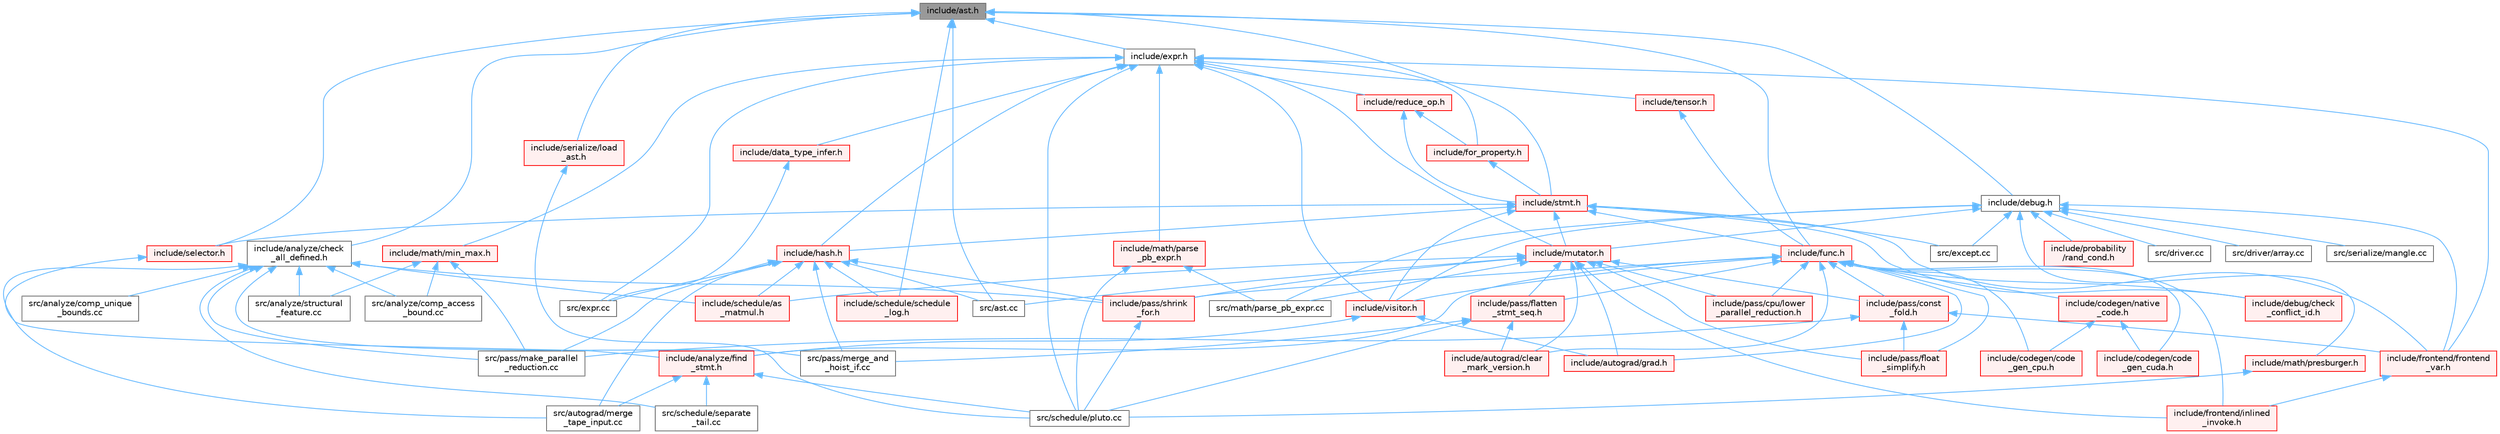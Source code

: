 digraph "include/ast.h"
{
 // LATEX_PDF_SIZE
  bgcolor="transparent";
  edge [fontname=Helvetica,fontsize=10,labelfontname=Helvetica,labelfontsize=10];
  node [fontname=Helvetica,fontsize=10,shape=box,height=0.2,width=0.4];
  Node1 [label="include/ast.h",height=0.2,width=0.4,color="gray40", fillcolor="grey60", style="filled", fontcolor="black",tooltip=" "];
  Node1 -> Node2 [dir="back",color="steelblue1",style="solid"];
  Node2 [label="include/analyze/check\l_all_defined.h",height=0.2,width=0.4,color="grey40", fillcolor="white", style="filled",URL="$check__all__defined_8h.html",tooltip=" "];
  Node2 -> Node3 [dir="back",color="steelblue1",style="solid"];
  Node3 [label="include/pass/shrink\l_for.h",height=0.2,width=0.4,color="red", fillcolor="#FFF0F0", style="filled",URL="$shrink__for_8h.html",tooltip=" "];
  Node3 -> Node8 [dir="back",color="steelblue1",style="solid"];
  Node8 [label="src/schedule/pluto.cc",height=0.2,width=0.4,color="grey40", fillcolor="white", style="filled",URL="$pluto_8cc.html",tooltip=" "];
  Node2 -> Node9 [dir="back",color="steelblue1",style="solid"];
  Node9 [label="include/schedule/as\l_matmul.h",height=0.2,width=0.4,color="red", fillcolor="#FFF0F0", style="filled",URL="$as__matmul_8h.html",tooltip=" "];
  Node2 -> Node41 [dir="back",color="steelblue1",style="solid"];
  Node41 [label="src/analyze/comp_access\l_bound.cc",height=0.2,width=0.4,color="grey40", fillcolor="white", style="filled",URL="$comp__access__bound_8cc.html",tooltip=" "];
  Node2 -> Node42 [dir="back",color="steelblue1",style="solid"];
  Node42 [label="src/analyze/comp_unique\l_bounds.cc",height=0.2,width=0.4,color="grey40", fillcolor="white", style="filled",URL="$comp__unique__bounds_8cc.html",tooltip=" "];
  Node2 -> Node43 [dir="back",color="steelblue1",style="solid"];
  Node43 [label="src/analyze/structural\l_feature.cc",height=0.2,width=0.4,color="grey40", fillcolor="white", style="filled",URL="$structural__feature_8cc.html",tooltip=" "];
  Node2 -> Node44 [dir="back",color="steelblue1",style="solid"];
  Node44 [label="src/autograd/merge\l_tape_input.cc",height=0.2,width=0.4,color="grey40", fillcolor="white", style="filled",URL="$merge__tape__input_8cc.html",tooltip=" "];
  Node2 -> Node45 [dir="back",color="steelblue1",style="solid"];
  Node45 [label="src/pass/make_parallel\l_reduction.cc",height=0.2,width=0.4,color="grey40", fillcolor="white", style="filled",URL="$make__parallel__reduction_8cc.html",tooltip=" "];
  Node2 -> Node46 [dir="back",color="steelblue1",style="solid"];
  Node46 [label="src/pass/merge_and\l_hoist_if.cc",height=0.2,width=0.4,color="grey40", fillcolor="white", style="filled",URL="$merge__and__hoist__if_8cc.html",tooltip=" "];
  Node2 -> Node32 [dir="back",color="steelblue1",style="solid"];
  Node32 [label="src/schedule/separate\l_tail.cc",height=0.2,width=0.4,color="grey40", fillcolor="white", style="filled",URL="$separate__tail_8cc.html",tooltip=" "];
  Node1 -> Node47 [dir="back",color="steelblue1",style="solid"];
  Node47 [label="include/debug.h",height=0.2,width=0.4,color="grey40", fillcolor="white", style="filled",URL="$debug_8h.html",tooltip=" "];
  Node47 -> Node48 [dir="back",color="steelblue1",style="solid"];
  Node48 [label="include/frontend/frontend\l_var.h",height=0.2,width=0.4,color="red", fillcolor="#FFF0F0", style="filled",URL="$frontend__var_8h.html",tooltip=" "];
  Node48 -> Node49 [dir="back",color="steelblue1",style="solid"];
  Node49 [label="include/frontend/inlined\l_invoke.h",height=0.2,width=0.4,color="red", fillcolor="#FFF0F0", style="filled",URL="$inlined__invoke_8h.html",tooltip=" "];
  Node47 -> Node52 [dir="back",color="steelblue1",style="solid"];
  Node52 [label="include/math/presburger.h",height=0.2,width=0.4,color="red", fillcolor="#FFF0F0", style="filled",URL="$presburger_8h.html",tooltip=" "];
  Node52 -> Node8 [dir="back",color="steelblue1",style="solid"];
  Node47 -> Node73 [dir="back",color="steelblue1",style="solid"];
  Node73 [label="include/mutator.h",height=0.2,width=0.4,color="red", fillcolor="#FFF0F0", style="filled",URL="$mutator_8h.html",tooltip=" "];
  Node73 -> Node76 [dir="back",color="steelblue1",style="solid"];
  Node76 [label="include/autograd/clear\l_mark_version.h",height=0.2,width=0.4,color="red", fillcolor="#FFF0F0", style="filled",URL="$clear__mark__version_8h.html",tooltip=" "];
  Node73 -> Node83 [dir="back",color="steelblue1",style="solid"];
  Node83 [label="include/autograd/grad.h",height=0.2,width=0.4,color="red", fillcolor="#FFF0F0", style="filled",URL="$grad_8h.html",tooltip=" "];
  Node73 -> Node49 [dir="back",color="steelblue1",style="solid"];
  Node73 -> Node101 [dir="back",color="steelblue1",style="solid"];
  Node101 [label="include/pass/const\l_fold.h",height=0.2,width=0.4,color="red", fillcolor="#FFF0F0", style="filled",URL="$const__fold_8h.html",tooltip=" "];
  Node101 -> Node48 [dir="back",color="steelblue1",style="solid"];
  Node101 -> Node104 [dir="back",color="steelblue1",style="solid"];
  Node104 [label="include/pass/float\l_simplify.h",height=0.2,width=0.4,color="red", fillcolor="#FFF0F0", style="filled",URL="$float__simplify_8h.html",tooltip=" "];
  Node101 -> Node45 [dir="back",color="steelblue1",style="solid"];
  Node73 -> Node112 [dir="back",color="steelblue1",style="solid"];
  Node112 [label="include/pass/cpu/lower\l_parallel_reduction.h",height=0.2,width=0.4,color="red", fillcolor="#FFF0F0", style="filled",URL="$cpu_2lower__parallel__reduction_8h.html",tooltip=" "];
  Node73 -> Node113 [dir="back",color="steelblue1",style="solid"];
  Node113 [label="include/pass/flatten\l_stmt_seq.h",height=0.2,width=0.4,color="red", fillcolor="#FFF0F0", style="filled",URL="$flatten__stmt__seq_8h.html",tooltip=" "];
  Node113 -> Node76 [dir="back",color="steelblue1",style="solid"];
  Node113 -> Node46 [dir="back",color="steelblue1",style="solid"];
  Node113 -> Node8 [dir="back",color="steelblue1",style="solid"];
  Node73 -> Node104 [dir="back",color="steelblue1",style="solid"];
  Node73 -> Node3 [dir="back",color="steelblue1",style="solid"];
  Node73 -> Node9 [dir="back",color="steelblue1",style="solid"];
  Node73 -> Node164 [dir="back",color="steelblue1",style="solid"];
  Node164 [label="src/ast.cc",height=0.2,width=0.4,color="grey40", fillcolor="white", style="filled",URL="$ast_8cc.html",tooltip=" "];
  Node73 -> Node165 [dir="back",color="steelblue1",style="solid"];
  Node165 [label="src/math/parse_pb_expr.cc",height=0.2,width=0.4,color="grey40", fillcolor="white", style="filled",URL="$parse__pb__expr_8cc.html",tooltip=" "];
  Node47 -> Node167 [dir="back",color="steelblue1",style="solid"];
  Node167 [label="include/probability\l/rand_cond.h",height=0.2,width=0.4,color="red", fillcolor="#FFF0F0", style="filled",URL="$rand__cond_8h.html",tooltip=" "];
  Node47 -> Node172 [dir="back",color="steelblue1",style="solid"];
  Node172 [label="include/visitor.h",height=0.2,width=0.4,color="red", fillcolor="#FFF0F0", style="filled",URL="$visitor_8h.html",tooltip=" "];
  Node172 -> Node192 [dir="back",color="steelblue1",style="solid"];
  Node192 [label="include/analyze/find\l_stmt.h",height=0.2,width=0.4,color="red", fillcolor="#FFF0F0", style="filled",URL="$find__stmt_8h.html",tooltip=" "];
  Node192 -> Node44 [dir="back",color="steelblue1",style="solid"];
  Node192 -> Node8 [dir="back",color="steelblue1",style="solid"];
  Node192 -> Node32 [dir="back",color="steelblue1",style="solid"];
  Node172 -> Node83 [dir="back",color="steelblue1",style="solid"];
  Node47 -> Node216 [dir="back",color="steelblue1",style="solid"];
  Node216 [label="src/driver.cc",height=0.2,width=0.4,color="grey40", fillcolor="white", style="filled",URL="$driver_8cc.html",tooltip=" "];
  Node47 -> Node217 [dir="back",color="steelblue1",style="solid"];
  Node217 [label="src/driver/array.cc",height=0.2,width=0.4,color="grey40", fillcolor="white", style="filled",URL="$array_8cc.html",tooltip=" "];
  Node47 -> Node11 [dir="back",color="steelblue1",style="solid"];
  Node11 [label="src/except.cc",height=0.2,width=0.4,color="grey40", fillcolor="white", style="filled",URL="$except_8cc.html",tooltip=" "];
  Node47 -> Node165 [dir="back",color="steelblue1",style="solid"];
  Node47 -> Node218 [dir="back",color="steelblue1",style="solid"];
  Node218 [label="src/serialize/mangle.cc",height=0.2,width=0.4,color="grey40", fillcolor="white", style="filled",URL="$mangle_8cc.html",tooltip=" "];
  Node1 -> Node219 [dir="back",color="steelblue1",style="solid"];
  Node219 [label="include/expr.h",height=0.2,width=0.4,color="grey40", fillcolor="white", style="filled",URL="$expr_8h.html",tooltip=" "];
  Node219 -> Node220 [dir="back",color="steelblue1",style="solid"];
  Node220 [label="include/data_type_infer.h",height=0.2,width=0.4,color="red", fillcolor="#FFF0F0", style="filled",URL="$data__type__infer_8h.html",tooltip=" "];
  Node220 -> Node221 [dir="back",color="steelblue1",style="solid"];
  Node221 [label="src/expr.cc",height=0.2,width=0.4,color="grey40", fillcolor="white", style="filled",URL="$expr_8cc.html",tooltip=" "];
  Node219 -> Node222 [dir="back",color="steelblue1",style="solid"];
  Node222 [label="include/for_property.h",height=0.2,width=0.4,color="red", fillcolor="#FFF0F0", style="filled",URL="$for__property_8h.html",tooltip=" "];
  Node222 -> Node223 [dir="back",color="steelblue1",style="solid"];
  Node223 [label="include/stmt.h",height=0.2,width=0.4,color="red", fillcolor="#FFF0F0", style="filled",URL="$stmt_8h.html",tooltip=" "];
  Node223 -> Node231 [dir="back",color="steelblue1",style="solid"];
  Node231 [label="include/debug/check\l_conflict_id.h",height=0.2,width=0.4,color="red", fillcolor="#FFF0F0", style="filled",URL="$check__conflict__id_8h.html",tooltip=" "];
  Node223 -> Node48 [dir="back",color="steelblue1",style="solid"];
  Node223 -> Node232 [dir="back",color="steelblue1",style="solid"];
  Node232 [label="include/func.h",height=0.2,width=0.4,color="red", fillcolor="#FFF0F0", style="filled",URL="$func_8h.html",tooltip=" "];
  Node232 -> Node192 [dir="back",color="steelblue1",style="solid"];
  Node232 -> Node76 [dir="back",color="steelblue1",style="solid"];
  Node232 -> Node83 [dir="back",color="steelblue1",style="solid"];
  Node232 -> Node202 [dir="back",color="steelblue1",style="solid"];
  Node202 [label="include/codegen/code\l_gen_cpu.h",height=0.2,width=0.4,color="red", fillcolor="#FFF0F0", style="filled",URL="$code__gen__cpu_8h.html",tooltip=" "];
  Node232 -> Node204 [dir="back",color="steelblue1",style="solid"];
  Node204 [label="include/codegen/code\l_gen_cuda.h",height=0.2,width=0.4,color="red", fillcolor="#FFF0F0", style="filled",URL="$code__gen__cuda_8h.html",tooltip=" "];
  Node232 -> Node233 [dir="back",color="steelblue1",style="solid"];
  Node233 [label="include/codegen/native\l_code.h",height=0.2,width=0.4,color="red", fillcolor="#FFF0F0", style="filled",URL="$native__code_8h.html",tooltip=" "];
  Node233 -> Node202 [dir="back",color="steelblue1",style="solid"];
  Node233 -> Node204 [dir="back",color="steelblue1",style="solid"];
  Node232 -> Node231 [dir="back",color="steelblue1",style="solid"];
  Node232 -> Node49 [dir="back",color="steelblue1",style="solid"];
  Node232 -> Node101 [dir="back",color="steelblue1",style="solid"];
  Node232 -> Node112 [dir="back",color="steelblue1",style="solid"];
  Node232 -> Node113 [dir="back",color="steelblue1",style="solid"];
  Node232 -> Node104 [dir="back",color="steelblue1",style="solid"];
  Node232 -> Node3 [dir="back",color="steelblue1",style="solid"];
  Node232 -> Node172 [dir="back",color="steelblue1",style="solid"];
  Node223 -> Node238 [dir="back",color="steelblue1",style="solid"];
  Node238 [label="include/hash.h",height=0.2,width=0.4,color="red", fillcolor="#FFF0F0", style="filled",URL="$hash_8h.html",tooltip=" "];
  Node238 -> Node3 [dir="back",color="steelblue1",style="solid"];
  Node238 -> Node9 [dir="back",color="steelblue1",style="solid"];
  Node238 -> Node239 [dir="back",color="steelblue1",style="solid"];
  Node239 [label="include/schedule/schedule\l_log.h",height=0.2,width=0.4,color="red", fillcolor="#FFF0F0", style="filled",URL="$schedule__log_8h.html",tooltip=" "];
  Node238 -> Node164 [dir="back",color="steelblue1",style="solid"];
  Node238 -> Node44 [dir="back",color="steelblue1",style="solid"];
  Node238 -> Node221 [dir="back",color="steelblue1",style="solid"];
  Node238 -> Node45 [dir="back",color="steelblue1",style="solid"];
  Node238 -> Node46 [dir="back",color="steelblue1",style="solid"];
  Node223 -> Node73 [dir="back",color="steelblue1",style="solid"];
  Node223 -> Node252 [dir="back",color="steelblue1",style="solid"];
  Node252 [label="include/selector.h",height=0.2,width=0.4,color="red", fillcolor="#FFF0F0", style="filled",URL="$selector_8h.html",tooltip=" "];
  Node252 -> Node192 [dir="back",color="steelblue1",style="solid"];
  Node223 -> Node172 [dir="back",color="steelblue1",style="solid"];
  Node223 -> Node11 [dir="back",color="steelblue1",style="solid"];
  Node219 -> Node48 [dir="back",color="steelblue1",style="solid"];
  Node219 -> Node238 [dir="back",color="steelblue1",style="solid"];
  Node219 -> Node254 [dir="back",color="steelblue1",style="solid"];
  Node254 [label="include/math/min_max.h",height=0.2,width=0.4,color="red", fillcolor="#FFF0F0", style="filled",URL="$min__max_8h.html",tooltip=" "];
  Node254 -> Node41 [dir="back",color="steelblue1",style="solid"];
  Node254 -> Node43 [dir="back",color="steelblue1",style="solid"];
  Node254 -> Node45 [dir="back",color="steelblue1",style="solid"];
  Node219 -> Node255 [dir="back",color="steelblue1",style="solid"];
  Node255 [label="include/math/parse\l_pb_expr.h",height=0.2,width=0.4,color="red", fillcolor="#FFF0F0", style="filled",URL="$parse__pb__expr_8h.html",tooltip=" "];
  Node255 -> Node165 [dir="back",color="steelblue1",style="solid"];
  Node255 -> Node8 [dir="back",color="steelblue1",style="solid"];
  Node219 -> Node73 [dir="back",color="steelblue1",style="solid"];
  Node219 -> Node256 [dir="back",color="steelblue1",style="solid"];
  Node256 [label="include/reduce_op.h",height=0.2,width=0.4,color="red", fillcolor="#FFF0F0", style="filled",URL="$reduce__op_8h.html",tooltip=" "];
  Node256 -> Node222 [dir="back",color="steelblue1",style="solid"];
  Node256 -> Node223 [dir="back",color="steelblue1",style="solid"];
  Node219 -> Node258 [dir="back",color="steelblue1",style="solid"];
  Node258 [label="include/tensor.h",height=0.2,width=0.4,color="red", fillcolor="#FFF0F0", style="filled",URL="$tensor_8h.html",tooltip=" "];
  Node258 -> Node232 [dir="back",color="steelblue1",style="solid"];
  Node219 -> Node172 [dir="back",color="steelblue1",style="solid"];
  Node219 -> Node221 [dir="back",color="steelblue1",style="solid"];
  Node219 -> Node8 [dir="back",color="steelblue1",style="solid"];
  Node1 -> Node232 [dir="back",color="steelblue1",style="solid"];
  Node1 -> Node239 [dir="back",color="steelblue1",style="solid"];
  Node1 -> Node252 [dir="back",color="steelblue1",style="solid"];
  Node1 -> Node270 [dir="back",color="steelblue1",style="solid"];
  Node270 [label="include/serialize/load\l_ast.h",height=0.2,width=0.4,color="red", fillcolor="#FFF0F0", style="filled",URL="$load__ast_8h.html",tooltip=" "];
  Node270 -> Node8 [dir="back",color="steelblue1",style="solid"];
  Node1 -> Node223 [dir="back",color="steelblue1",style="solid"];
  Node1 -> Node164 [dir="back",color="steelblue1",style="solid"];
}
